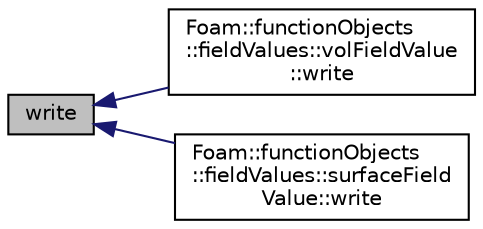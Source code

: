 digraph "write"
{
  bgcolor="transparent";
  edge [fontname="Helvetica",fontsize="10",labelfontname="Helvetica",labelfontsize="10"];
  node [fontname="Helvetica",fontsize="10",shape=record];
  rankdir="LR";
  Node845 [label="write",height=0.2,width=0.4,color="black", fillcolor="grey75", style="filled", fontcolor="black"];
  Node845 -> Node846 [dir="back",color="midnightblue",fontsize="10",style="solid",fontname="Helvetica"];
  Node846 [label="Foam::functionObjects\l::fieldValues::volFieldValue\l::write",height=0.2,width=0.4,color="black",URL="$a24189.html#ae8f6374e29a250261b3979bbd6e5cb40",tooltip="Calculate and write. "];
  Node845 -> Node847 [dir="back",color="midnightblue",fontsize="10",style="solid",fontname="Helvetica"];
  Node847 [label="Foam::functionObjects\l::fieldValues::surfaceField\lValue::write",height=0.2,width=0.4,color="black",URL="$a24185.html#ae8f6374e29a250261b3979bbd6e5cb40",tooltip="Calculate and write. "];
}
